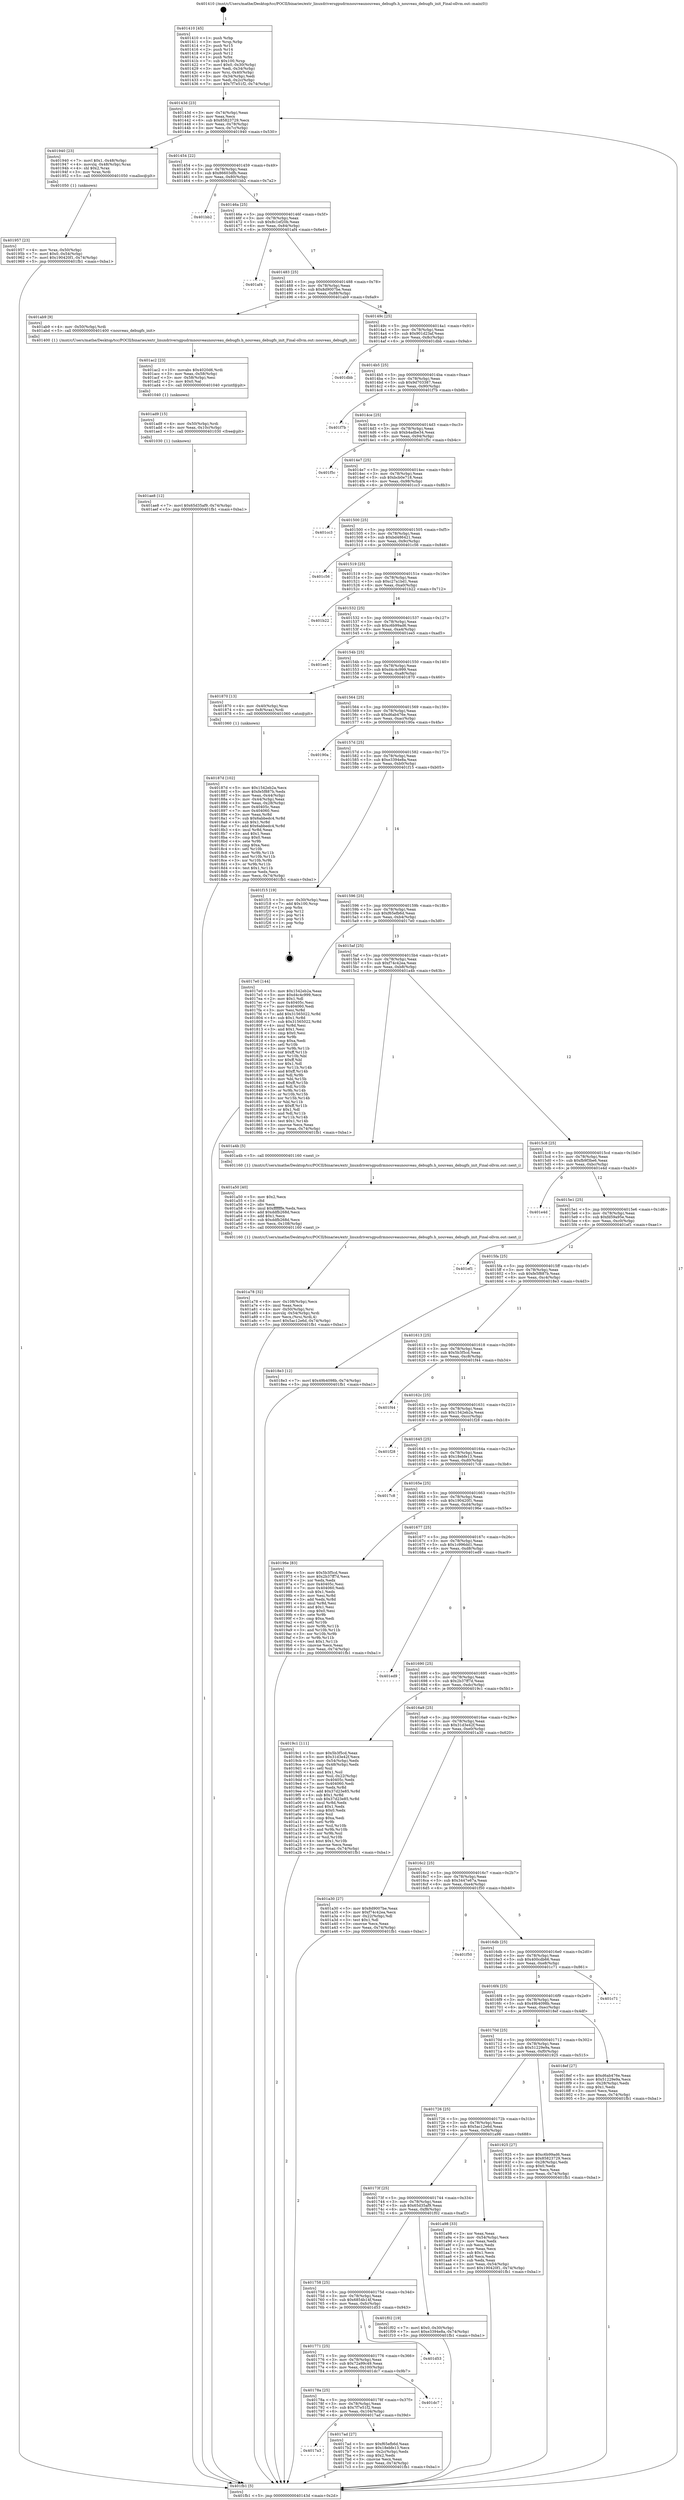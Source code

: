 digraph "0x401410" {
  label = "0x401410 (/mnt/c/Users/mathe/Desktop/tcc/POCII/binaries/extr_linuxdriversgpudrmnouveaunouveau_debugfs.h_nouveau_debugfs_init_Final-ollvm.out::main(0))"
  labelloc = "t"
  node[shape=record]

  Entry [label="",width=0.3,height=0.3,shape=circle,fillcolor=black,style=filled]
  "0x40143d" [label="{
     0x40143d [23]\l
     | [instrs]\l
     &nbsp;&nbsp;0x40143d \<+3\>: mov -0x74(%rbp),%eax\l
     &nbsp;&nbsp;0x401440 \<+2\>: mov %eax,%ecx\l
     &nbsp;&nbsp;0x401442 \<+6\>: sub $0x85823729,%ecx\l
     &nbsp;&nbsp;0x401448 \<+3\>: mov %eax,-0x78(%rbp)\l
     &nbsp;&nbsp;0x40144b \<+3\>: mov %ecx,-0x7c(%rbp)\l
     &nbsp;&nbsp;0x40144e \<+6\>: je 0000000000401940 \<main+0x530\>\l
  }"]
  "0x401940" [label="{
     0x401940 [23]\l
     | [instrs]\l
     &nbsp;&nbsp;0x401940 \<+7\>: movl $0x1,-0x48(%rbp)\l
     &nbsp;&nbsp;0x401947 \<+4\>: movslq -0x48(%rbp),%rax\l
     &nbsp;&nbsp;0x40194b \<+4\>: shl $0x2,%rax\l
     &nbsp;&nbsp;0x40194f \<+3\>: mov %rax,%rdi\l
     &nbsp;&nbsp;0x401952 \<+5\>: call 0000000000401050 \<malloc@plt\>\l
     | [calls]\l
     &nbsp;&nbsp;0x401050 \{1\} (unknown)\l
  }"]
  "0x401454" [label="{
     0x401454 [22]\l
     | [instrs]\l
     &nbsp;&nbsp;0x401454 \<+5\>: jmp 0000000000401459 \<main+0x49\>\l
     &nbsp;&nbsp;0x401459 \<+3\>: mov -0x78(%rbp),%eax\l
     &nbsp;&nbsp;0x40145c \<+5\>: sub $0x86603dfb,%eax\l
     &nbsp;&nbsp;0x401461 \<+3\>: mov %eax,-0x80(%rbp)\l
     &nbsp;&nbsp;0x401464 \<+6\>: je 0000000000401bb2 \<main+0x7a2\>\l
  }"]
  Exit [label="",width=0.3,height=0.3,shape=circle,fillcolor=black,style=filled,peripheries=2]
  "0x401bb2" [label="{
     0x401bb2\l
  }", style=dashed]
  "0x40146a" [label="{
     0x40146a [25]\l
     | [instrs]\l
     &nbsp;&nbsp;0x40146a \<+5\>: jmp 000000000040146f \<main+0x5f\>\l
     &nbsp;&nbsp;0x40146f \<+3\>: mov -0x78(%rbp),%eax\l
     &nbsp;&nbsp;0x401472 \<+5\>: sub $0x8c1ef20b,%eax\l
     &nbsp;&nbsp;0x401477 \<+6\>: mov %eax,-0x84(%rbp)\l
     &nbsp;&nbsp;0x40147d \<+6\>: je 0000000000401af4 \<main+0x6e4\>\l
  }"]
  "0x401ae8" [label="{
     0x401ae8 [12]\l
     | [instrs]\l
     &nbsp;&nbsp;0x401ae8 \<+7\>: movl $0x65d35af9,-0x74(%rbp)\l
     &nbsp;&nbsp;0x401aef \<+5\>: jmp 0000000000401fb1 \<main+0xba1\>\l
  }"]
  "0x401af4" [label="{
     0x401af4\l
  }", style=dashed]
  "0x401483" [label="{
     0x401483 [25]\l
     | [instrs]\l
     &nbsp;&nbsp;0x401483 \<+5\>: jmp 0000000000401488 \<main+0x78\>\l
     &nbsp;&nbsp;0x401488 \<+3\>: mov -0x78(%rbp),%eax\l
     &nbsp;&nbsp;0x40148b \<+5\>: sub $0x8d9007be,%eax\l
     &nbsp;&nbsp;0x401490 \<+6\>: mov %eax,-0x88(%rbp)\l
     &nbsp;&nbsp;0x401496 \<+6\>: je 0000000000401ab9 \<main+0x6a9\>\l
  }"]
  "0x401ad9" [label="{
     0x401ad9 [15]\l
     | [instrs]\l
     &nbsp;&nbsp;0x401ad9 \<+4\>: mov -0x50(%rbp),%rdi\l
     &nbsp;&nbsp;0x401add \<+6\>: mov %eax,-0x10c(%rbp)\l
     &nbsp;&nbsp;0x401ae3 \<+5\>: call 0000000000401030 \<free@plt\>\l
     | [calls]\l
     &nbsp;&nbsp;0x401030 \{1\} (unknown)\l
  }"]
  "0x401ab9" [label="{
     0x401ab9 [9]\l
     | [instrs]\l
     &nbsp;&nbsp;0x401ab9 \<+4\>: mov -0x50(%rbp),%rdi\l
     &nbsp;&nbsp;0x401abd \<+5\>: call 0000000000401400 \<nouveau_debugfs_init\>\l
     | [calls]\l
     &nbsp;&nbsp;0x401400 \{1\} (/mnt/c/Users/mathe/Desktop/tcc/POCII/binaries/extr_linuxdriversgpudrmnouveaunouveau_debugfs.h_nouveau_debugfs_init_Final-ollvm.out::nouveau_debugfs_init)\l
  }"]
  "0x40149c" [label="{
     0x40149c [25]\l
     | [instrs]\l
     &nbsp;&nbsp;0x40149c \<+5\>: jmp 00000000004014a1 \<main+0x91\>\l
     &nbsp;&nbsp;0x4014a1 \<+3\>: mov -0x78(%rbp),%eax\l
     &nbsp;&nbsp;0x4014a4 \<+5\>: sub $0x901d23af,%eax\l
     &nbsp;&nbsp;0x4014a9 \<+6\>: mov %eax,-0x8c(%rbp)\l
     &nbsp;&nbsp;0x4014af \<+6\>: je 0000000000401dbb \<main+0x9ab\>\l
  }"]
  "0x401ac2" [label="{
     0x401ac2 [23]\l
     | [instrs]\l
     &nbsp;&nbsp;0x401ac2 \<+10\>: movabs $0x4020d6,%rdi\l
     &nbsp;&nbsp;0x401acc \<+3\>: mov %eax,-0x58(%rbp)\l
     &nbsp;&nbsp;0x401acf \<+3\>: mov -0x58(%rbp),%esi\l
     &nbsp;&nbsp;0x401ad2 \<+2\>: mov $0x0,%al\l
     &nbsp;&nbsp;0x401ad4 \<+5\>: call 0000000000401040 \<printf@plt\>\l
     | [calls]\l
     &nbsp;&nbsp;0x401040 \{1\} (unknown)\l
  }"]
  "0x401dbb" [label="{
     0x401dbb\l
  }", style=dashed]
  "0x4014b5" [label="{
     0x4014b5 [25]\l
     | [instrs]\l
     &nbsp;&nbsp;0x4014b5 \<+5\>: jmp 00000000004014ba \<main+0xaa\>\l
     &nbsp;&nbsp;0x4014ba \<+3\>: mov -0x78(%rbp),%eax\l
     &nbsp;&nbsp;0x4014bd \<+5\>: sub $0x9d703387,%eax\l
     &nbsp;&nbsp;0x4014c2 \<+6\>: mov %eax,-0x90(%rbp)\l
     &nbsp;&nbsp;0x4014c8 \<+6\>: je 0000000000401f7b \<main+0xb6b\>\l
  }"]
  "0x401a78" [label="{
     0x401a78 [32]\l
     | [instrs]\l
     &nbsp;&nbsp;0x401a78 \<+6\>: mov -0x108(%rbp),%ecx\l
     &nbsp;&nbsp;0x401a7e \<+3\>: imul %eax,%ecx\l
     &nbsp;&nbsp;0x401a81 \<+4\>: mov -0x50(%rbp),%rsi\l
     &nbsp;&nbsp;0x401a85 \<+4\>: movslq -0x54(%rbp),%rdi\l
     &nbsp;&nbsp;0x401a89 \<+3\>: mov %ecx,(%rsi,%rdi,4)\l
     &nbsp;&nbsp;0x401a8c \<+7\>: movl $0x5ac12e6d,-0x74(%rbp)\l
     &nbsp;&nbsp;0x401a93 \<+5\>: jmp 0000000000401fb1 \<main+0xba1\>\l
  }"]
  "0x401f7b" [label="{
     0x401f7b\l
  }", style=dashed]
  "0x4014ce" [label="{
     0x4014ce [25]\l
     | [instrs]\l
     &nbsp;&nbsp;0x4014ce \<+5\>: jmp 00000000004014d3 \<main+0xc3\>\l
     &nbsp;&nbsp;0x4014d3 \<+3\>: mov -0x78(%rbp),%eax\l
     &nbsp;&nbsp;0x4014d6 \<+5\>: sub $0xb4adbe34,%eax\l
     &nbsp;&nbsp;0x4014db \<+6\>: mov %eax,-0x94(%rbp)\l
     &nbsp;&nbsp;0x4014e1 \<+6\>: je 0000000000401f5c \<main+0xb4c\>\l
  }"]
  "0x401a50" [label="{
     0x401a50 [40]\l
     | [instrs]\l
     &nbsp;&nbsp;0x401a50 \<+5\>: mov $0x2,%ecx\l
     &nbsp;&nbsp;0x401a55 \<+1\>: cltd\l
     &nbsp;&nbsp;0x401a56 \<+2\>: idiv %ecx\l
     &nbsp;&nbsp;0x401a58 \<+6\>: imul $0xfffffffe,%edx,%ecx\l
     &nbsp;&nbsp;0x401a5e \<+6\>: add $0xddfb268d,%ecx\l
     &nbsp;&nbsp;0x401a64 \<+3\>: add $0x1,%ecx\l
     &nbsp;&nbsp;0x401a67 \<+6\>: sub $0xddfb268d,%ecx\l
     &nbsp;&nbsp;0x401a6d \<+6\>: mov %ecx,-0x108(%rbp)\l
     &nbsp;&nbsp;0x401a73 \<+5\>: call 0000000000401160 \<next_i\>\l
     | [calls]\l
     &nbsp;&nbsp;0x401160 \{1\} (/mnt/c/Users/mathe/Desktop/tcc/POCII/binaries/extr_linuxdriversgpudrmnouveaunouveau_debugfs.h_nouveau_debugfs_init_Final-ollvm.out::next_i)\l
  }"]
  "0x401f5c" [label="{
     0x401f5c\l
  }", style=dashed]
  "0x4014e7" [label="{
     0x4014e7 [25]\l
     | [instrs]\l
     &nbsp;&nbsp;0x4014e7 \<+5\>: jmp 00000000004014ec \<main+0xdc\>\l
     &nbsp;&nbsp;0x4014ec \<+3\>: mov -0x78(%rbp),%eax\l
     &nbsp;&nbsp;0x4014ef \<+5\>: sub $0xbcb0e718,%eax\l
     &nbsp;&nbsp;0x4014f4 \<+6\>: mov %eax,-0x98(%rbp)\l
     &nbsp;&nbsp;0x4014fa \<+6\>: je 0000000000401cc3 \<main+0x8b3\>\l
  }"]
  "0x401957" [label="{
     0x401957 [23]\l
     | [instrs]\l
     &nbsp;&nbsp;0x401957 \<+4\>: mov %rax,-0x50(%rbp)\l
     &nbsp;&nbsp;0x40195b \<+7\>: movl $0x0,-0x54(%rbp)\l
     &nbsp;&nbsp;0x401962 \<+7\>: movl $0x190420f1,-0x74(%rbp)\l
     &nbsp;&nbsp;0x401969 \<+5\>: jmp 0000000000401fb1 \<main+0xba1\>\l
  }"]
  "0x401cc3" [label="{
     0x401cc3\l
  }", style=dashed]
  "0x401500" [label="{
     0x401500 [25]\l
     | [instrs]\l
     &nbsp;&nbsp;0x401500 \<+5\>: jmp 0000000000401505 \<main+0xf5\>\l
     &nbsp;&nbsp;0x401505 \<+3\>: mov -0x78(%rbp),%eax\l
     &nbsp;&nbsp;0x401508 \<+5\>: sub $0xbd486421,%eax\l
     &nbsp;&nbsp;0x40150d \<+6\>: mov %eax,-0x9c(%rbp)\l
     &nbsp;&nbsp;0x401513 \<+6\>: je 0000000000401c56 \<main+0x846\>\l
  }"]
  "0x40187d" [label="{
     0x40187d [102]\l
     | [instrs]\l
     &nbsp;&nbsp;0x40187d \<+5\>: mov $0x1542eb2a,%ecx\l
     &nbsp;&nbsp;0x401882 \<+5\>: mov $0xfe5f887b,%edx\l
     &nbsp;&nbsp;0x401887 \<+3\>: mov %eax,-0x44(%rbp)\l
     &nbsp;&nbsp;0x40188a \<+3\>: mov -0x44(%rbp),%eax\l
     &nbsp;&nbsp;0x40188d \<+3\>: mov %eax,-0x28(%rbp)\l
     &nbsp;&nbsp;0x401890 \<+7\>: mov 0x40405c,%eax\l
     &nbsp;&nbsp;0x401897 \<+7\>: mov 0x404060,%esi\l
     &nbsp;&nbsp;0x40189e \<+3\>: mov %eax,%r8d\l
     &nbsp;&nbsp;0x4018a1 \<+7\>: sub $0x6abbedc4,%r8d\l
     &nbsp;&nbsp;0x4018a8 \<+4\>: sub $0x1,%r8d\l
     &nbsp;&nbsp;0x4018ac \<+7\>: add $0x6abbedc4,%r8d\l
     &nbsp;&nbsp;0x4018b3 \<+4\>: imul %r8d,%eax\l
     &nbsp;&nbsp;0x4018b7 \<+3\>: and $0x1,%eax\l
     &nbsp;&nbsp;0x4018ba \<+3\>: cmp $0x0,%eax\l
     &nbsp;&nbsp;0x4018bd \<+4\>: sete %r9b\l
     &nbsp;&nbsp;0x4018c1 \<+3\>: cmp $0xa,%esi\l
     &nbsp;&nbsp;0x4018c4 \<+4\>: setl %r10b\l
     &nbsp;&nbsp;0x4018c8 \<+3\>: mov %r9b,%r11b\l
     &nbsp;&nbsp;0x4018cb \<+3\>: and %r10b,%r11b\l
     &nbsp;&nbsp;0x4018ce \<+3\>: xor %r10b,%r9b\l
     &nbsp;&nbsp;0x4018d1 \<+3\>: or %r9b,%r11b\l
     &nbsp;&nbsp;0x4018d4 \<+4\>: test $0x1,%r11b\l
     &nbsp;&nbsp;0x4018d8 \<+3\>: cmovne %edx,%ecx\l
     &nbsp;&nbsp;0x4018db \<+3\>: mov %ecx,-0x74(%rbp)\l
     &nbsp;&nbsp;0x4018de \<+5\>: jmp 0000000000401fb1 \<main+0xba1\>\l
  }"]
  "0x401c56" [label="{
     0x401c56\l
  }", style=dashed]
  "0x401519" [label="{
     0x401519 [25]\l
     | [instrs]\l
     &nbsp;&nbsp;0x401519 \<+5\>: jmp 000000000040151e \<main+0x10e\>\l
     &nbsp;&nbsp;0x40151e \<+3\>: mov -0x78(%rbp),%eax\l
     &nbsp;&nbsp;0x401521 \<+5\>: sub $0xc27a1bd1,%eax\l
     &nbsp;&nbsp;0x401526 \<+6\>: mov %eax,-0xa0(%rbp)\l
     &nbsp;&nbsp;0x40152c \<+6\>: je 0000000000401b22 \<main+0x712\>\l
  }"]
  "0x401410" [label="{
     0x401410 [45]\l
     | [instrs]\l
     &nbsp;&nbsp;0x401410 \<+1\>: push %rbp\l
     &nbsp;&nbsp;0x401411 \<+3\>: mov %rsp,%rbp\l
     &nbsp;&nbsp;0x401414 \<+2\>: push %r15\l
     &nbsp;&nbsp;0x401416 \<+2\>: push %r14\l
     &nbsp;&nbsp;0x401418 \<+2\>: push %r12\l
     &nbsp;&nbsp;0x40141a \<+1\>: push %rbx\l
     &nbsp;&nbsp;0x40141b \<+7\>: sub $0x100,%rsp\l
     &nbsp;&nbsp;0x401422 \<+7\>: movl $0x0,-0x30(%rbp)\l
     &nbsp;&nbsp;0x401429 \<+3\>: mov %edi,-0x34(%rbp)\l
     &nbsp;&nbsp;0x40142c \<+4\>: mov %rsi,-0x40(%rbp)\l
     &nbsp;&nbsp;0x401430 \<+3\>: mov -0x34(%rbp),%edi\l
     &nbsp;&nbsp;0x401433 \<+3\>: mov %edi,-0x2c(%rbp)\l
     &nbsp;&nbsp;0x401436 \<+7\>: movl $0x7f7e51f2,-0x74(%rbp)\l
  }"]
  "0x401b22" [label="{
     0x401b22\l
  }", style=dashed]
  "0x401532" [label="{
     0x401532 [25]\l
     | [instrs]\l
     &nbsp;&nbsp;0x401532 \<+5\>: jmp 0000000000401537 \<main+0x127\>\l
     &nbsp;&nbsp;0x401537 \<+3\>: mov -0x78(%rbp),%eax\l
     &nbsp;&nbsp;0x40153a \<+5\>: sub $0xc6b99ad6,%eax\l
     &nbsp;&nbsp;0x40153f \<+6\>: mov %eax,-0xa4(%rbp)\l
     &nbsp;&nbsp;0x401545 \<+6\>: je 0000000000401ee5 \<main+0xad5\>\l
  }"]
  "0x401fb1" [label="{
     0x401fb1 [5]\l
     | [instrs]\l
     &nbsp;&nbsp;0x401fb1 \<+5\>: jmp 000000000040143d \<main+0x2d\>\l
  }"]
  "0x401ee5" [label="{
     0x401ee5\l
  }", style=dashed]
  "0x40154b" [label="{
     0x40154b [25]\l
     | [instrs]\l
     &nbsp;&nbsp;0x40154b \<+5\>: jmp 0000000000401550 \<main+0x140\>\l
     &nbsp;&nbsp;0x401550 \<+3\>: mov -0x78(%rbp),%eax\l
     &nbsp;&nbsp;0x401553 \<+5\>: sub $0xd4c4c999,%eax\l
     &nbsp;&nbsp;0x401558 \<+6\>: mov %eax,-0xa8(%rbp)\l
     &nbsp;&nbsp;0x40155e \<+6\>: je 0000000000401870 \<main+0x460\>\l
  }"]
  "0x4017a3" [label="{
     0x4017a3\l
  }", style=dashed]
  "0x401870" [label="{
     0x401870 [13]\l
     | [instrs]\l
     &nbsp;&nbsp;0x401870 \<+4\>: mov -0x40(%rbp),%rax\l
     &nbsp;&nbsp;0x401874 \<+4\>: mov 0x8(%rax),%rdi\l
     &nbsp;&nbsp;0x401878 \<+5\>: call 0000000000401060 \<atoi@plt\>\l
     | [calls]\l
     &nbsp;&nbsp;0x401060 \{1\} (unknown)\l
  }"]
  "0x401564" [label="{
     0x401564 [25]\l
     | [instrs]\l
     &nbsp;&nbsp;0x401564 \<+5\>: jmp 0000000000401569 \<main+0x159\>\l
     &nbsp;&nbsp;0x401569 \<+3\>: mov -0x78(%rbp),%eax\l
     &nbsp;&nbsp;0x40156c \<+5\>: sub $0xd6ab476e,%eax\l
     &nbsp;&nbsp;0x401571 \<+6\>: mov %eax,-0xac(%rbp)\l
     &nbsp;&nbsp;0x401577 \<+6\>: je 000000000040190a \<main+0x4fa\>\l
  }"]
  "0x4017ad" [label="{
     0x4017ad [27]\l
     | [instrs]\l
     &nbsp;&nbsp;0x4017ad \<+5\>: mov $0xf65efb6d,%eax\l
     &nbsp;&nbsp;0x4017b2 \<+5\>: mov $0x18ebfe13,%ecx\l
     &nbsp;&nbsp;0x4017b7 \<+3\>: mov -0x2c(%rbp),%edx\l
     &nbsp;&nbsp;0x4017ba \<+3\>: cmp $0x2,%edx\l
     &nbsp;&nbsp;0x4017bd \<+3\>: cmovne %ecx,%eax\l
     &nbsp;&nbsp;0x4017c0 \<+3\>: mov %eax,-0x74(%rbp)\l
     &nbsp;&nbsp;0x4017c3 \<+5\>: jmp 0000000000401fb1 \<main+0xba1\>\l
  }"]
  "0x40190a" [label="{
     0x40190a\l
  }", style=dashed]
  "0x40157d" [label="{
     0x40157d [25]\l
     | [instrs]\l
     &nbsp;&nbsp;0x40157d \<+5\>: jmp 0000000000401582 \<main+0x172\>\l
     &nbsp;&nbsp;0x401582 \<+3\>: mov -0x78(%rbp),%eax\l
     &nbsp;&nbsp;0x401585 \<+5\>: sub $0xe3394e8a,%eax\l
     &nbsp;&nbsp;0x40158a \<+6\>: mov %eax,-0xb0(%rbp)\l
     &nbsp;&nbsp;0x401590 \<+6\>: je 0000000000401f15 \<main+0xb05\>\l
  }"]
  "0x40178a" [label="{
     0x40178a [25]\l
     | [instrs]\l
     &nbsp;&nbsp;0x40178a \<+5\>: jmp 000000000040178f \<main+0x37f\>\l
     &nbsp;&nbsp;0x40178f \<+3\>: mov -0x78(%rbp),%eax\l
     &nbsp;&nbsp;0x401792 \<+5\>: sub $0x7f7e51f2,%eax\l
     &nbsp;&nbsp;0x401797 \<+6\>: mov %eax,-0x104(%rbp)\l
     &nbsp;&nbsp;0x40179d \<+6\>: je 00000000004017ad \<main+0x39d\>\l
  }"]
  "0x401f15" [label="{
     0x401f15 [19]\l
     | [instrs]\l
     &nbsp;&nbsp;0x401f15 \<+3\>: mov -0x30(%rbp),%eax\l
     &nbsp;&nbsp;0x401f18 \<+7\>: add $0x100,%rsp\l
     &nbsp;&nbsp;0x401f1f \<+1\>: pop %rbx\l
     &nbsp;&nbsp;0x401f20 \<+2\>: pop %r12\l
     &nbsp;&nbsp;0x401f22 \<+2\>: pop %r14\l
     &nbsp;&nbsp;0x401f24 \<+2\>: pop %r15\l
     &nbsp;&nbsp;0x401f26 \<+1\>: pop %rbp\l
     &nbsp;&nbsp;0x401f27 \<+1\>: ret\l
  }"]
  "0x401596" [label="{
     0x401596 [25]\l
     | [instrs]\l
     &nbsp;&nbsp;0x401596 \<+5\>: jmp 000000000040159b \<main+0x18b\>\l
     &nbsp;&nbsp;0x40159b \<+3\>: mov -0x78(%rbp),%eax\l
     &nbsp;&nbsp;0x40159e \<+5\>: sub $0xf65efb6d,%eax\l
     &nbsp;&nbsp;0x4015a3 \<+6\>: mov %eax,-0xb4(%rbp)\l
     &nbsp;&nbsp;0x4015a9 \<+6\>: je 00000000004017e0 \<main+0x3d0\>\l
  }"]
  "0x401dc7" [label="{
     0x401dc7\l
  }", style=dashed]
  "0x4017e0" [label="{
     0x4017e0 [144]\l
     | [instrs]\l
     &nbsp;&nbsp;0x4017e0 \<+5\>: mov $0x1542eb2a,%eax\l
     &nbsp;&nbsp;0x4017e5 \<+5\>: mov $0xd4c4c999,%ecx\l
     &nbsp;&nbsp;0x4017ea \<+2\>: mov $0x1,%dl\l
     &nbsp;&nbsp;0x4017ec \<+7\>: mov 0x40405c,%esi\l
     &nbsp;&nbsp;0x4017f3 \<+7\>: mov 0x404060,%edi\l
     &nbsp;&nbsp;0x4017fa \<+3\>: mov %esi,%r8d\l
     &nbsp;&nbsp;0x4017fd \<+7\>: add $0x31565022,%r8d\l
     &nbsp;&nbsp;0x401804 \<+4\>: sub $0x1,%r8d\l
     &nbsp;&nbsp;0x401808 \<+7\>: sub $0x31565022,%r8d\l
     &nbsp;&nbsp;0x40180f \<+4\>: imul %r8d,%esi\l
     &nbsp;&nbsp;0x401813 \<+3\>: and $0x1,%esi\l
     &nbsp;&nbsp;0x401816 \<+3\>: cmp $0x0,%esi\l
     &nbsp;&nbsp;0x401819 \<+4\>: sete %r9b\l
     &nbsp;&nbsp;0x40181d \<+3\>: cmp $0xa,%edi\l
     &nbsp;&nbsp;0x401820 \<+4\>: setl %r10b\l
     &nbsp;&nbsp;0x401824 \<+3\>: mov %r9b,%r11b\l
     &nbsp;&nbsp;0x401827 \<+4\>: xor $0xff,%r11b\l
     &nbsp;&nbsp;0x40182b \<+3\>: mov %r10b,%bl\l
     &nbsp;&nbsp;0x40182e \<+3\>: xor $0xff,%bl\l
     &nbsp;&nbsp;0x401831 \<+3\>: xor $0x1,%dl\l
     &nbsp;&nbsp;0x401834 \<+3\>: mov %r11b,%r14b\l
     &nbsp;&nbsp;0x401837 \<+4\>: and $0xff,%r14b\l
     &nbsp;&nbsp;0x40183b \<+3\>: and %dl,%r9b\l
     &nbsp;&nbsp;0x40183e \<+3\>: mov %bl,%r15b\l
     &nbsp;&nbsp;0x401841 \<+4\>: and $0xff,%r15b\l
     &nbsp;&nbsp;0x401845 \<+3\>: and %dl,%r10b\l
     &nbsp;&nbsp;0x401848 \<+3\>: or %r9b,%r14b\l
     &nbsp;&nbsp;0x40184b \<+3\>: or %r10b,%r15b\l
     &nbsp;&nbsp;0x40184e \<+3\>: xor %r15b,%r14b\l
     &nbsp;&nbsp;0x401851 \<+3\>: or %bl,%r11b\l
     &nbsp;&nbsp;0x401854 \<+4\>: xor $0xff,%r11b\l
     &nbsp;&nbsp;0x401858 \<+3\>: or $0x1,%dl\l
     &nbsp;&nbsp;0x40185b \<+3\>: and %dl,%r11b\l
     &nbsp;&nbsp;0x40185e \<+3\>: or %r11b,%r14b\l
     &nbsp;&nbsp;0x401861 \<+4\>: test $0x1,%r14b\l
     &nbsp;&nbsp;0x401865 \<+3\>: cmovne %ecx,%eax\l
     &nbsp;&nbsp;0x401868 \<+3\>: mov %eax,-0x74(%rbp)\l
     &nbsp;&nbsp;0x40186b \<+5\>: jmp 0000000000401fb1 \<main+0xba1\>\l
  }"]
  "0x4015af" [label="{
     0x4015af [25]\l
     | [instrs]\l
     &nbsp;&nbsp;0x4015af \<+5\>: jmp 00000000004015b4 \<main+0x1a4\>\l
     &nbsp;&nbsp;0x4015b4 \<+3\>: mov -0x78(%rbp),%eax\l
     &nbsp;&nbsp;0x4015b7 \<+5\>: sub $0xf74c42ea,%eax\l
     &nbsp;&nbsp;0x4015bc \<+6\>: mov %eax,-0xb8(%rbp)\l
     &nbsp;&nbsp;0x4015c2 \<+6\>: je 0000000000401a4b \<main+0x63b\>\l
  }"]
  "0x401771" [label="{
     0x401771 [25]\l
     | [instrs]\l
     &nbsp;&nbsp;0x401771 \<+5\>: jmp 0000000000401776 \<main+0x366\>\l
     &nbsp;&nbsp;0x401776 \<+3\>: mov -0x78(%rbp),%eax\l
     &nbsp;&nbsp;0x401779 \<+5\>: sub $0x72a99c49,%eax\l
     &nbsp;&nbsp;0x40177e \<+6\>: mov %eax,-0x100(%rbp)\l
     &nbsp;&nbsp;0x401784 \<+6\>: je 0000000000401dc7 \<main+0x9b7\>\l
  }"]
  "0x401a4b" [label="{
     0x401a4b [5]\l
     | [instrs]\l
     &nbsp;&nbsp;0x401a4b \<+5\>: call 0000000000401160 \<next_i\>\l
     | [calls]\l
     &nbsp;&nbsp;0x401160 \{1\} (/mnt/c/Users/mathe/Desktop/tcc/POCII/binaries/extr_linuxdriversgpudrmnouveaunouveau_debugfs.h_nouveau_debugfs_init_Final-ollvm.out::next_i)\l
  }"]
  "0x4015c8" [label="{
     0x4015c8 [25]\l
     | [instrs]\l
     &nbsp;&nbsp;0x4015c8 \<+5\>: jmp 00000000004015cd \<main+0x1bd\>\l
     &nbsp;&nbsp;0x4015cd \<+3\>: mov -0x78(%rbp),%eax\l
     &nbsp;&nbsp;0x4015d0 \<+5\>: sub $0xfb9f3be6,%eax\l
     &nbsp;&nbsp;0x4015d5 \<+6\>: mov %eax,-0xbc(%rbp)\l
     &nbsp;&nbsp;0x4015db \<+6\>: je 0000000000401e4d \<main+0xa3d\>\l
  }"]
  "0x401d53" [label="{
     0x401d53\l
  }", style=dashed]
  "0x401e4d" [label="{
     0x401e4d\l
  }", style=dashed]
  "0x4015e1" [label="{
     0x4015e1 [25]\l
     | [instrs]\l
     &nbsp;&nbsp;0x4015e1 \<+5\>: jmp 00000000004015e6 \<main+0x1d6\>\l
     &nbsp;&nbsp;0x4015e6 \<+3\>: mov -0x78(%rbp),%eax\l
     &nbsp;&nbsp;0x4015e9 \<+5\>: sub $0xfd59a95e,%eax\l
     &nbsp;&nbsp;0x4015ee \<+6\>: mov %eax,-0xc0(%rbp)\l
     &nbsp;&nbsp;0x4015f4 \<+6\>: je 0000000000401ef1 \<main+0xae1\>\l
  }"]
  "0x401758" [label="{
     0x401758 [25]\l
     | [instrs]\l
     &nbsp;&nbsp;0x401758 \<+5\>: jmp 000000000040175d \<main+0x34d\>\l
     &nbsp;&nbsp;0x40175d \<+3\>: mov -0x78(%rbp),%eax\l
     &nbsp;&nbsp;0x401760 \<+5\>: sub $0x6854b14f,%eax\l
     &nbsp;&nbsp;0x401765 \<+6\>: mov %eax,-0xfc(%rbp)\l
     &nbsp;&nbsp;0x40176b \<+6\>: je 0000000000401d53 \<main+0x943\>\l
  }"]
  "0x401ef1" [label="{
     0x401ef1\l
  }", style=dashed]
  "0x4015fa" [label="{
     0x4015fa [25]\l
     | [instrs]\l
     &nbsp;&nbsp;0x4015fa \<+5\>: jmp 00000000004015ff \<main+0x1ef\>\l
     &nbsp;&nbsp;0x4015ff \<+3\>: mov -0x78(%rbp),%eax\l
     &nbsp;&nbsp;0x401602 \<+5\>: sub $0xfe5f887b,%eax\l
     &nbsp;&nbsp;0x401607 \<+6\>: mov %eax,-0xc4(%rbp)\l
     &nbsp;&nbsp;0x40160d \<+6\>: je 00000000004018e3 \<main+0x4d3\>\l
  }"]
  "0x401f02" [label="{
     0x401f02 [19]\l
     | [instrs]\l
     &nbsp;&nbsp;0x401f02 \<+7\>: movl $0x0,-0x30(%rbp)\l
     &nbsp;&nbsp;0x401f09 \<+7\>: movl $0xe3394e8a,-0x74(%rbp)\l
     &nbsp;&nbsp;0x401f10 \<+5\>: jmp 0000000000401fb1 \<main+0xba1\>\l
  }"]
  "0x4018e3" [label="{
     0x4018e3 [12]\l
     | [instrs]\l
     &nbsp;&nbsp;0x4018e3 \<+7\>: movl $0x49b4098b,-0x74(%rbp)\l
     &nbsp;&nbsp;0x4018ea \<+5\>: jmp 0000000000401fb1 \<main+0xba1\>\l
  }"]
  "0x401613" [label="{
     0x401613 [25]\l
     | [instrs]\l
     &nbsp;&nbsp;0x401613 \<+5\>: jmp 0000000000401618 \<main+0x208\>\l
     &nbsp;&nbsp;0x401618 \<+3\>: mov -0x78(%rbp),%eax\l
     &nbsp;&nbsp;0x40161b \<+5\>: sub $0x5b3f5cd,%eax\l
     &nbsp;&nbsp;0x401620 \<+6\>: mov %eax,-0xc8(%rbp)\l
     &nbsp;&nbsp;0x401626 \<+6\>: je 0000000000401f44 \<main+0xb34\>\l
  }"]
  "0x40173f" [label="{
     0x40173f [25]\l
     | [instrs]\l
     &nbsp;&nbsp;0x40173f \<+5\>: jmp 0000000000401744 \<main+0x334\>\l
     &nbsp;&nbsp;0x401744 \<+3\>: mov -0x78(%rbp),%eax\l
     &nbsp;&nbsp;0x401747 \<+5\>: sub $0x65d35af9,%eax\l
     &nbsp;&nbsp;0x40174c \<+6\>: mov %eax,-0xf8(%rbp)\l
     &nbsp;&nbsp;0x401752 \<+6\>: je 0000000000401f02 \<main+0xaf2\>\l
  }"]
  "0x401f44" [label="{
     0x401f44\l
  }", style=dashed]
  "0x40162c" [label="{
     0x40162c [25]\l
     | [instrs]\l
     &nbsp;&nbsp;0x40162c \<+5\>: jmp 0000000000401631 \<main+0x221\>\l
     &nbsp;&nbsp;0x401631 \<+3\>: mov -0x78(%rbp),%eax\l
     &nbsp;&nbsp;0x401634 \<+5\>: sub $0x1542eb2a,%eax\l
     &nbsp;&nbsp;0x401639 \<+6\>: mov %eax,-0xcc(%rbp)\l
     &nbsp;&nbsp;0x40163f \<+6\>: je 0000000000401f28 \<main+0xb18\>\l
  }"]
  "0x401a98" [label="{
     0x401a98 [33]\l
     | [instrs]\l
     &nbsp;&nbsp;0x401a98 \<+2\>: xor %eax,%eax\l
     &nbsp;&nbsp;0x401a9a \<+3\>: mov -0x54(%rbp),%ecx\l
     &nbsp;&nbsp;0x401a9d \<+2\>: mov %eax,%edx\l
     &nbsp;&nbsp;0x401a9f \<+2\>: sub %ecx,%edx\l
     &nbsp;&nbsp;0x401aa1 \<+2\>: mov %eax,%ecx\l
     &nbsp;&nbsp;0x401aa3 \<+3\>: sub $0x1,%ecx\l
     &nbsp;&nbsp;0x401aa6 \<+2\>: add %ecx,%edx\l
     &nbsp;&nbsp;0x401aa8 \<+2\>: sub %edx,%eax\l
     &nbsp;&nbsp;0x401aaa \<+3\>: mov %eax,-0x54(%rbp)\l
     &nbsp;&nbsp;0x401aad \<+7\>: movl $0x190420f1,-0x74(%rbp)\l
     &nbsp;&nbsp;0x401ab4 \<+5\>: jmp 0000000000401fb1 \<main+0xba1\>\l
  }"]
  "0x401f28" [label="{
     0x401f28\l
  }", style=dashed]
  "0x401645" [label="{
     0x401645 [25]\l
     | [instrs]\l
     &nbsp;&nbsp;0x401645 \<+5\>: jmp 000000000040164a \<main+0x23a\>\l
     &nbsp;&nbsp;0x40164a \<+3\>: mov -0x78(%rbp),%eax\l
     &nbsp;&nbsp;0x40164d \<+5\>: sub $0x18ebfe13,%eax\l
     &nbsp;&nbsp;0x401652 \<+6\>: mov %eax,-0xd0(%rbp)\l
     &nbsp;&nbsp;0x401658 \<+6\>: je 00000000004017c8 \<main+0x3b8\>\l
  }"]
  "0x401726" [label="{
     0x401726 [25]\l
     | [instrs]\l
     &nbsp;&nbsp;0x401726 \<+5\>: jmp 000000000040172b \<main+0x31b\>\l
     &nbsp;&nbsp;0x40172b \<+3\>: mov -0x78(%rbp),%eax\l
     &nbsp;&nbsp;0x40172e \<+5\>: sub $0x5ac12e6d,%eax\l
     &nbsp;&nbsp;0x401733 \<+6\>: mov %eax,-0xf4(%rbp)\l
     &nbsp;&nbsp;0x401739 \<+6\>: je 0000000000401a98 \<main+0x688\>\l
  }"]
  "0x4017c8" [label="{
     0x4017c8\l
  }", style=dashed]
  "0x40165e" [label="{
     0x40165e [25]\l
     | [instrs]\l
     &nbsp;&nbsp;0x40165e \<+5\>: jmp 0000000000401663 \<main+0x253\>\l
     &nbsp;&nbsp;0x401663 \<+3\>: mov -0x78(%rbp),%eax\l
     &nbsp;&nbsp;0x401666 \<+5\>: sub $0x190420f1,%eax\l
     &nbsp;&nbsp;0x40166b \<+6\>: mov %eax,-0xd4(%rbp)\l
     &nbsp;&nbsp;0x401671 \<+6\>: je 000000000040196e \<main+0x55e\>\l
  }"]
  "0x401925" [label="{
     0x401925 [27]\l
     | [instrs]\l
     &nbsp;&nbsp;0x401925 \<+5\>: mov $0xc6b99ad6,%eax\l
     &nbsp;&nbsp;0x40192a \<+5\>: mov $0x85823729,%ecx\l
     &nbsp;&nbsp;0x40192f \<+3\>: mov -0x28(%rbp),%edx\l
     &nbsp;&nbsp;0x401932 \<+3\>: cmp $0x0,%edx\l
     &nbsp;&nbsp;0x401935 \<+3\>: cmove %ecx,%eax\l
     &nbsp;&nbsp;0x401938 \<+3\>: mov %eax,-0x74(%rbp)\l
     &nbsp;&nbsp;0x40193b \<+5\>: jmp 0000000000401fb1 \<main+0xba1\>\l
  }"]
  "0x40196e" [label="{
     0x40196e [83]\l
     | [instrs]\l
     &nbsp;&nbsp;0x40196e \<+5\>: mov $0x5b3f5cd,%eax\l
     &nbsp;&nbsp;0x401973 \<+5\>: mov $0x2b37ff7d,%ecx\l
     &nbsp;&nbsp;0x401978 \<+2\>: xor %edx,%edx\l
     &nbsp;&nbsp;0x40197a \<+7\>: mov 0x40405c,%esi\l
     &nbsp;&nbsp;0x401981 \<+7\>: mov 0x404060,%edi\l
     &nbsp;&nbsp;0x401988 \<+3\>: sub $0x1,%edx\l
     &nbsp;&nbsp;0x40198b \<+3\>: mov %esi,%r8d\l
     &nbsp;&nbsp;0x40198e \<+3\>: add %edx,%r8d\l
     &nbsp;&nbsp;0x401991 \<+4\>: imul %r8d,%esi\l
     &nbsp;&nbsp;0x401995 \<+3\>: and $0x1,%esi\l
     &nbsp;&nbsp;0x401998 \<+3\>: cmp $0x0,%esi\l
     &nbsp;&nbsp;0x40199b \<+4\>: sete %r9b\l
     &nbsp;&nbsp;0x40199f \<+3\>: cmp $0xa,%edi\l
     &nbsp;&nbsp;0x4019a2 \<+4\>: setl %r10b\l
     &nbsp;&nbsp;0x4019a6 \<+3\>: mov %r9b,%r11b\l
     &nbsp;&nbsp;0x4019a9 \<+3\>: and %r10b,%r11b\l
     &nbsp;&nbsp;0x4019ac \<+3\>: xor %r10b,%r9b\l
     &nbsp;&nbsp;0x4019af \<+3\>: or %r9b,%r11b\l
     &nbsp;&nbsp;0x4019b2 \<+4\>: test $0x1,%r11b\l
     &nbsp;&nbsp;0x4019b6 \<+3\>: cmovne %ecx,%eax\l
     &nbsp;&nbsp;0x4019b9 \<+3\>: mov %eax,-0x74(%rbp)\l
     &nbsp;&nbsp;0x4019bc \<+5\>: jmp 0000000000401fb1 \<main+0xba1\>\l
  }"]
  "0x401677" [label="{
     0x401677 [25]\l
     | [instrs]\l
     &nbsp;&nbsp;0x401677 \<+5\>: jmp 000000000040167c \<main+0x26c\>\l
     &nbsp;&nbsp;0x40167c \<+3\>: mov -0x78(%rbp),%eax\l
     &nbsp;&nbsp;0x40167f \<+5\>: sub $0x1c996dd1,%eax\l
     &nbsp;&nbsp;0x401684 \<+6\>: mov %eax,-0xd8(%rbp)\l
     &nbsp;&nbsp;0x40168a \<+6\>: je 0000000000401ed9 \<main+0xac9\>\l
  }"]
  "0x40170d" [label="{
     0x40170d [25]\l
     | [instrs]\l
     &nbsp;&nbsp;0x40170d \<+5\>: jmp 0000000000401712 \<main+0x302\>\l
     &nbsp;&nbsp;0x401712 \<+3\>: mov -0x78(%rbp),%eax\l
     &nbsp;&nbsp;0x401715 \<+5\>: sub $0x51229e9a,%eax\l
     &nbsp;&nbsp;0x40171a \<+6\>: mov %eax,-0xf0(%rbp)\l
     &nbsp;&nbsp;0x401720 \<+6\>: je 0000000000401925 \<main+0x515\>\l
  }"]
  "0x401ed9" [label="{
     0x401ed9\l
  }", style=dashed]
  "0x401690" [label="{
     0x401690 [25]\l
     | [instrs]\l
     &nbsp;&nbsp;0x401690 \<+5\>: jmp 0000000000401695 \<main+0x285\>\l
     &nbsp;&nbsp;0x401695 \<+3\>: mov -0x78(%rbp),%eax\l
     &nbsp;&nbsp;0x401698 \<+5\>: sub $0x2b37ff7d,%eax\l
     &nbsp;&nbsp;0x40169d \<+6\>: mov %eax,-0xdc(%rbp)\l
     &nbsp;&nbsp;0x4016a3 \<+6\>: je 00000000004019c1 \<main+0x5b1\>\l
  }"]
  "0x4018ef" [label="{
     0x4018ef [27]\l
     | [instrs]\l
     &nbsp;&nbsp;0x4018ef \<+5\>: mov $0xd6ab476e,%eax\l
     &nbsp;&nbsp;0x4018f4 \<+5\>: mov $0x51229e9a,%ecx\l
     &nbsp;&nbsp;0x4018f9 \<+3\>: mov -0x28(%rbp),%edx\l
     &nbsp;&nbsp;0x4018fc \<+3\>: cmp $0x1,%edx\l
     &nbsp;&nbsp;0x4018ff \<+3\>: cmovl %ecx,%eax\l
     &nbsp;&nbsp;0x401902 \<+3\>: mov %eax,-0x74(%rbp)\l
     &nbsp;&nbsp;0x401905 \<+5\>: jmp 0000000000401fb1 \<main+0xba1\>\l
  }"]
  "0x4019c1" [label="{
     0x4019c1 [111]\l
     | [instrs]\l
     &nbsp;&nbsp;0x4019c1 \<+5\>: mov $0x5b3f5cd,%eax\l
     &nbsp;&nbsp;0x4019c6 \<+5\>: mov $0x31d3e42f,%ecx\l
     &nbsp;&nbsp;0x4019cb \<+3\>: mov -0x54(%rbp),%edx\l
     &nbsp;&nbsp;0x4019ce \<+3\>: cmp -0x48(%rbp),%edx\l
     &nbsp;&nbsp;0x4019d1 \<+4\>: setl %sil\l
     &nbsp;&nbsp;0x4019d5 \<+4\>: and $0x1,%sil\l
     &nbsp;&nbsp;0x4019d9 \<+4\>: mov %sil,-0x22(%rbp)\l
     &nbsp;&nbsp;0x4019dd \<+7\>: mov 0x40405c,%edx\l
     &nbsp;&nbsp;0x4019e4 \<+7\>: mov 0x404060,%edi\l
     &nbsp;&nbsp;0x4019eb \<+3\>: mov %edx,%r8d\l
     &nbsp;&nbsp;0x4019ee \<+7\>: add $0x37d23e85,%r8d\l
     &nbsp;&nbsp;0x4019f5 \<+4\>: sub $0x1,%r8d\l
     &nbsp;&nbsp;0x4019f9 \<+7\>: sub $0x37d23e85,%r8d\l
     &nbsp;&nbsp;0x401a00 \<+4\>: imul %r8d,%edx\l
     &nbsp;&nbsp;0x401a04 \<+3\>: and $0x1,%edx\l
     &nbsp;&nbsp;0x401a07 \<+3\>: cmp $0x0,%edx\l
     &nbsp;&nbsp;0x401a0a \<+4\>: sete %sil\l
     &nbsp;&nbsp;0x401a0e \<+3\>: cmp $0xa,%edi\l
     &nbsp;&nbsp;0x401a11 \<+4\>: setl %r9b\l
     &nbsp;&nbsp;0x401a15 \<+3\>: mov %sil,%r10b\l
     &nbsp;&nbsp;0x401a18 \<+3\>: and %r9b,%r10b\l
     &nbsp;&nbsp;0x401a1b \<+3\>: xor %r9b,%sil\l
     &nbsp;&nbsp;0x401a1e \<+3\>: or %sil,%r10b\l
     &nbsp;&nbsp;0x401a21 \<+4\>: test $0x1,%r10b\l
     &nbsp;&nbsp;0x401a25 \<+3\>: cmovne %ecx,%eax\l
     &nbsp;&nbsp;0x401a28 \<+3\>: mov %eax,-0x74(%rbp)\l
     &nbsp;&nbsp;0x401a2b \<+5\>: jmp 0000000000401fb1 \<main+0xba1\>\l
  }"]
  "0x4016a9" [label="{
     0x4016a9 [25]\l
     | [instrs]\l
     &nbsp;&nbsp;0x4016a9 \<+5\>: jmp 00000000004016ae \<main+0x29e\>\l
     &nbsp;&nbsp;0x4016ae \<+3\>: mov -0x78(%rbp),%eax\l
     &nbsp;&nbsp;0x4016b1 \<+5\>: sub $0x31d3e42f,%eax\l
     &nbsp;&nbsp;0x4016b6 \<+6\>: mov %eax,-0xe0(%rbp)\l
     &nbsp;&nbsp;0x4016bc \<+6\>: je 0000000000401a30 \<main+0x620\>\l
  }"]
  "0x4016f4" [label="{
     0x4016f4 [25]\l
     | [instrs]\l
     &nbsp;&nbsp;0x4016f4 \<+5\>: jmp 00000000004016f9 \<main+0x2e9\>\l
     &nbsp;&nbsp;0x4016f9 \<+3\>: mov -0x78(%rbp),%eax\l
     &nbsp;&nbsp;0x4016fc \<+5\>: sub $0x49b4098b,%eax\l
     &nbsp;&nbsp;0x401701 \<+6\>: mov %eax,-0xec(%rbp)\l
     &nbsp;&nbsp;0x401707 \<+6\>: je 00000000004018ef \<main+0x4df\>\l
  }"]
  "0x401a30" [label="{
     0x401a30 [27]\l
     | [instrs]\l
     &nbsp;&nbsp;0x401a30 \<+5\>: mov $0x8d9007be,%eax\l
     &nbsp;&nbsp;0x401a35 \<+5\>: mov $0xf74c42ea,%ecx\l
     &nbsp;&nbsp;0x401a3a \<+3\>: mov -0x22(%rbp),%dl\l
     &nbsp;&nbsp;0x401a3d \<+3\>: test $0x1,%dl\l
     &nbsp;&nbsp;0x401a40 \<+3\>: cmovne %ecx,%eax\l
     &nbsp;&nbsp;0x401a43 \<+3\>: mov %eax,-0x74(%rbp)\l
     &nbsp;&nbsp;0x401a46 \<+5\>: jmp 0000000000401fb1 \<main+0xba1\>\l
  }"]
  "0x4016c2" [label="{
     0x4016c2 [25]\l
     | [instrs]\l
     &nbsp;&nbsp;0x4016c2 \<+5\>: jmp 00000000004016c7 \<main+0x2b7\>\l
     &nbsp;&nbsp;0x4016c7 \<+3\>: mov -0x78(%rbp),%eax\l
     &nbsp;&nbsp;0x4016ca \<+5\>: sub $0x3447e67a,%eax\l
     &nbsp;&nbsp;0x4016cf \<+6\>: mov %eax,-0xe4(%rbp)\l
     &nbsp;&nbsp;0x4016d5 \<+6\>: je 0000000000401f50 \<main+0xb40\>\l
  }"]
  "0x401c71" [label="{
     0x401c71\l
  }", style=dashed]
  "0x401f50" [label="{
     0x401f50\l
  }", style=dashed]
  "0x4016db" [label="{
     0x4016db [25]\l
     | [instrs]\l
     &nbsp;&nbsp;0x4016db \<+5\>: jmp 00000000004016e0 \<main+0x2d0\>\l
     &nbsp;&nbsp;0x4016e0 \<+3\>: mov -0x78(%rbp),%eax\l
     &nbsp;&nbsp;0x4016e3 \<+5\>: sub $0x400cdb66,%eax\l
     &nbsp;&nbsp;0x4016e8 \<+6\>: mov %eax,-0xe8(%rbp)\l
     &nbsp;&nbsp;0x4016ee \<+6\>: je 0000000000401c71 \<main+0x861\>\l
  }"]
  Entry -> "0x401410" [label=" 1"]
  "0x40143d" -> "0x401940" [label=" 1"]
  "0x40143d" -> "0x401454" [label=" 17"]
  "0x401f15" -> Exit [label=" 1"]
  "0x401454" -> "0x401bb2" [label=" 0"]
  "0x401454" -> "0x40146a" [label=" 17"]
  "0x401f02" -> "0x401fb1" [label=" 1"]
  "0x40146a" -> "0x401af4" [label=" 0"]
  "0x40146a" -> "0x401483" [label=" 17"]
  "0x401ae8" -> "0x401fb1" [label=" 1"]
  "0x401483" -> "0x401ab9" [label=" 1"]
  "0x401483" -> "0x40149c" [label=" 16"]
  "0x401ad9" -> "0x401ae8" [label=" 1"]
  "0x40149c" -> "0x401dbb" [label=" 0"]
  "0x40149c" -> "0x4014b5" [label=" 16"]
  "0x401ac2" -> "0x401ad9" [label=" 1"]
  "0x4014b5" -> "0x401f7b" [label=" 0"]
  "0x4014b5" -> "0x4014ce" [label=" 16"]
  "0x401ab9" -> "0x401ac2" [label=" 1"]
  "0x4014ce" -> "0x401f5c" [label=" 0"]
  "0x4014ce" -> "0x4014e7" [label=" 16"]
  "0x401a98" -> "0x401fb1" [label=" 1"]
  "0x4014e7" -> "0x401cc3" [label=" 0"]
  "0x4014e7" -> "0x401500" [label=" 16"]
  "0x401a78" -> "0x401fb1" [label=" 1"]
  "0x401500" -> "0x401c56" [label=" 0"]
  "0x401500" -> "0x401519" [label=" 16"]
  "0x401a50" -> "0x401a78" [label=" 1"]
  "0x401519" -> "0x401b22" [label=" 0"]
  "0x401519" -> "0x401532" [label=" 16"]
  "0x401a4b" -> "0x401a50" [label=" 1"]
  "0x401532" -> "0x401ee5" [label=" 0"]
  "0x401532" -> "0x40154b" [label=" 16"]
  "0x401a30" -> "0x401fb1" [label=" 2"]
  "0x40154b" -> "0x401870" [label=" 1"]
  "0x40154b" -> "0x401564" [label=" 15"]
  "0x4019c1" -> "0x401fb1" [label=" 2"]
  "0x401564" -> "0x40190a" [label=" 0"]
  "0x401564" -> "0x40157d" [label=" 15"]
  "0x40196e" -> "0x401fb1" [label=" 2"]
  "0x40157d" -> "0x401f15" [label=" 1"]
  "0x40157d" -> "0x401596" [label=" 14"]
  "0x401940" -> "0x401957" [label=" 1"]
  "0x401596" -> "0x4017e0" [label=" 1"]
  "0x401596" -> "0x4015af" [label=" 13"]
  "0x401925" -> "0x401fb1" [label=" 1"]
  "0x4015af" -> "0x401a4b" [label=" 1"]
  "0x4015af" -> "0x4015c8" [label=" 12"]
  "0x4018e3" -> "0x401fb1" [label=" 1"]
  "0x4015c8" -> "0x401e4d" [label=" 0"]
  "0x4015c8" -> "0x4015e1" [label=" 12"]
  "0x40187d" -> "0x401fb1" [label=" 1"]
  "0x4015e1" -> "0x401ef1" [label=" 0"]
  "0x4015e1" -> "0x4015fa" [label=" 12"]
  "0x4017e0" -> "0x401fb1" [label=" 1"]
  "0x4015fa" -> "0x4018e3" [label=" 1"]
  "0x4015fa" -> "0x401613" [label=" 11"]
  "0x401fb1" -> "0x40143d" [label=" 17"]
  "0x401613" -> "0x401f44" [label=" 0"]
  "0x401613" -> "0x40162c" [label=" 11"]
  "0x4017ad" -> "0x401fb1" [label=" 1"]
  "0x40162c" -> "0x401f28" [label=" 0"]
  "0x40162c" -> "0x401645" [label=" 11"]
  "0x40178a" -> "0x4017a3" [label=" 0"]
  "0x401645" -> "0x4017c8" [label=" 0"]
  "0x401645" -> "0x40165e" [label=" 11"]
  "0x401957" -> "0x401fb1" [label=" 1"]
  "0x40165e" -> "0x40196e" [label=" 2"]
  "0x40165e" -> "0x401677" [label=" 9"]
  "0x401771" -> "0x40178a" [label=" 1"]
  "0x401677" -> "0x401ed9" [label=" 0"]
  "0x401677" -> "0x401690" [label=" 9"]
  "0x4018ef" -> "0x401fb1" [label=" 1"]
  "0x401690" -> "0x4019c1" [label=" 2"]
  "0x401690" -> "0x4016a9" [label=" 7"]
  "0x401758" -> "0x401771" [label=" 1"]
  "0x4016a9" -> "0x401a30" [label=" 2"]
  "0x4016a9" -> "0x4016c2" [label=" 5"]
  "0x401870" -> "0x40187d" [label=" 1"]
  "0x4016c2" -> "0x401f50" [label=" 0"]
  "0x4016c2" -> "0x4016db" [label=" 5"]
  "0x40173f" -> "0x401758" [label=" 1"]
  "0x4016db" -> "0x401c71" [label=" 0"]
  "0x4016db" -> "0x4016f4" [label=" 5"]
  "0x401758" -> "0x401d53" [label=" 0"]
  "0x4016f4" -> "0x4018ef" [label=" 1"]
  "0x4016f4" -> "0x40170d" [label=" 4"]
  "0x401771" -> "0x401dc7" [label=" 0"]
  "0x40170d" -> "0x401925" [label=" 1"]
  "0x40170d" -> "0x401726" [label=" 3"]
  "0x40178a" -> "0x4017ad" [label=" 1"]
  "0x401726" -> "0x401a98" [label=" 1"]
  "0x401726" -> "0x40173f" [label=" 2"]
  "0x401410" -> "0x40143d" [label=" 1"]
  "0x40173f" -> "0x401f02" [label=" 1"]
}
